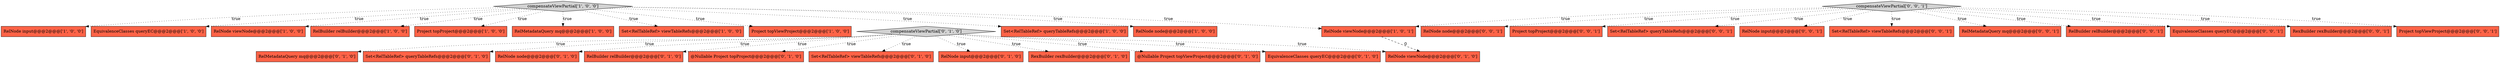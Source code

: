 digraph {
5 [style = filled, label = "Project topProject@@@2@@@['1', '0', '0']", fillcolor = tomato, shape = box image = "AAA0AAABBB1BBB"];
17 [style = filled, label = "RelMetadataQuery mq@@@2@@@['0', '1', '0']", fillcolor = tomato, shape = box image = "AAA0AAABBB2BBB"];
8 [style = filled, label = "RelMetadataQuery mq@@@2@@@['1', '0', '0']", fillcolor = tomato, shape = box image = "AAA0AAABBB1BBB"];
16 [style = filled, label = "Set<RelTableRef> queryTableRefs@@@2@@@['0', '1', '0']", fillcolor = tomato, shape = box image = "AAA0AAABBB2BBB"];
24 [style = filled, label = "RelNode node@@@2@@@['0', '0', '1']", fillcolor = tomato, shape = box image = "AAA0AAABBB3BBB"];
14 [style = filled, label = "RelNode node@@@2@@@['0', '1', '0']", fillcolor = tomato, shape = box image = "AAA0AAABBB2BBB"];
3 [style = filled, label = "compensateViewPartial['1', '0', '0']", fillcolor = lightgray, shape = diamond image = "AAA0AAABBB1BBB"];
31 [style = filled, label = "Project topProject@@@2@@@['0', '0', '1']", fillcolor = tomato, shape = box image = "AAA0AAABBB3BBB"];
33 [style = filled, label = "Set<RelTableRef> queryTableRefs@@@2@@@['0', '0', '1']", fillcolor = tomato, shape = box image = "AAA0AAABBB3BBB"];
1 [style = filled, label = "Set<RelTableRef> viewTableRefs@@@2@@@['1', '0', '0']", fillcolor = tomato, shape = box image = "AAA0AAABBB1BBB"];
12 [style = filled, label = "RelBuilder relBuilder@@@2@@@['0', '1', '0']", fillcolor = tomato, shape = box image = "AAA0AAABBB2BBB"];
32 [style = filled, label = "RelNode input@@@2@@@['0', '0', '1']", fillcolor = tomato, shape = box image = "AAA0AAABBB3BBB"];
4 [style = filled, label = "RelNode input@@@2@@@['1', '0', '0']", fillcolor = tomato, shape = box image = "AAA0AAABBB1BBB"];
15 [style = filled, label = "@Nullable Project topProject@@@2@@@['0', '1', '0']", fillcolor = tomato, shape = box image = "AAA0AAABBB2BBB"];
19 [style = filled, label = "Set<RelTableRef> viewTableRefs@@@2@@@['0', '1', '0']", fillcolor = tomato, shape = box image = "AAA0AAABBB2BBB"];
10 [style = filled, label = "EquivalenceClasses queryEC@@@2@@@['1', '0', '0']", fillcolor = tomato, shape = box image = "AAA0AAABBB1BBB"];
13 [style = filled, label = "RelNode input@@@2@@@['0', '1', '0']", fillcolor = tomato, shape = box image = "AAA0AAABBB2BBB"];
9 [style = filled, label = "RelNode viewNode@@@2@@@['1', '0', '0']", fillcolor = tomato, shape = box image = "AAA0AAABBB1BBB"];
25 [style = filled, label = "Set<RelTableRef> viewTableRefs@@@2@@@['0', '0', '1']", fillcolor = tomato, shape = box image = "AAA0AAABBB3BBB"];
0 [style = filled, label = "RelBuilder relBuilder@@@2@@@['1', '0', '0']", fillcolor = tomato, shape = box image = "AAA0AAABBB1BBB"];
21 [style = filled, label = "RexBuilder rexBuilder@@@2@@@['0', '1', '0']", fillcolor = tomato, shape = box image = "AAA0AAABBB2BBB"];
11 [style = filled, label = "RelNode viewNode@@@2@@@['1', '0', '1']", fillcolor = tomato, shape = box image = "AAA0AAABBB1BBB"];
2 [style = filled, label = "Project topViewProject@@@2@@@['1', '0', '0']", fillcolor = tomato, shape = box image = "AAA0AAABBB1BBB"];
30 [style = filled, label = "compensateViewPartial['0', '0', '1']", fillcolor = lightgray, shape = diamond image = "AAA0AAABBB3BBB"];
18 [style = filled, label = "@Nullable Project topViewProject@@@2@@@['0', '1', '0']", fillcolor = tomato, shape = box image = "AAA0AAABBB2BBB"];
26 [style = filled, label = "RelMetadataQuery mq@@@2@@@['0', '0', '1']", fillcolor = tomato, shape = box image = "AAA0AAABBB3BBB"];
22 [style = filled, label = "EquivalenceClasses queryEC@@@2@@@['0', '1', '0']", fillcolor = tomato, shape = box image = "AAA0AAABBB2BBB"];
28 [style = filled, label = "RelBuilder relBuilder@@@2@@@['0', '0', '1']", fillcolor = tomato, shape = box image = "AAA0AAABBB3BBB"];
34 [style = filled, label = "EquivalenceClasses queryEC@@@2@@@['0', '0', '1']", fillcolor = tomato, shape = box image = "AAA0AAABBB3BBB"];
7 [style = filled, label = "Set<RelTableRef> queryTableRefs@@@2@@@['1', '0', '0']", fillcolor = tomato, shape = box image = "AAA0AAABBB1BBB"];
23 [style = filled, label = "RelNode viewNode@@@2@@@['0', '1', '0']", fillcolor = tomato, shape = box image = "AAA1AAABBB2BBB"];
6 [style = filled, label = "RelNode node@@@2@@@['1', '0', '0']", fillcolor = tomato, shape = box image = "AAA0AAABBB1BBB"];
29 [style = filled, label = "RexBuilder rexBuilder@@@2@@@['0', '0', '1']", fillcolor = tomato, shape = box image = "AAA0AAABBB3BBB"];
20 [style = filled, label = "compensateViewPartial['0', '1', '0']", fillcolor = lightgray, shape = diamond image = "AAA0AAABBB2BBB"];
27 [style = filled, label = "Project topViewProject@@@2@@@['0', '0', '1']", fillcolor = tomato, shape = box image = "AAA0AAABBB3BBB"];
3->11 [style = dotted, label="true"];
3->7 [style = dotted, label="true"];
30->24 [style = dotted, label="true"];
20->17 [style = dotted, label="true"];
3->2 [style = dotted, label="true"];
30->27 [style = dotted, label="true"];
3->10 [style = dotted, label="true"];
20->14 [style = dotted, label="true"];
3->4 [style = dotted, label="true"];
11->23 [style = dashed, label="0"];
20->21 [style = dotted, label="true"];
30->26 [style = dotted, label="true"];
3->9 [style = dotted, label="true"];
3->6 [style = dotted, label="true"];
30->34 [style = dotted, label="true"];
30->29 [style = dotted, label="true"];
3->5 [style = dotted, label="true"];
30->31 [style = dotted, label="true"];
30->25 [style = dotted, label="true"];
20->23 [style = dotted, label="true"];
3->0 [style = dotted, label="true"];
30->32 [style = dotted, label="true"];
20->18 [style = dotted, label="true"];
20->13 [style = dotted, label="true"];
20->19 [style = dotted, label="true"];
20->12 [style = dotted, label="true"];
20->22 [style = dotted, label="true"];
30->28 [style = dotted, label="true"];
3->8 [style = dotted, label="true"];
30->11 [style = dotted, label="true"];
3->1 [style = dotted, label="true"];
20->15 [style = dotted, label="true"];
20->16 [style = dotted, label="true"];
30->33 [style = dotted, label="true"];
}
